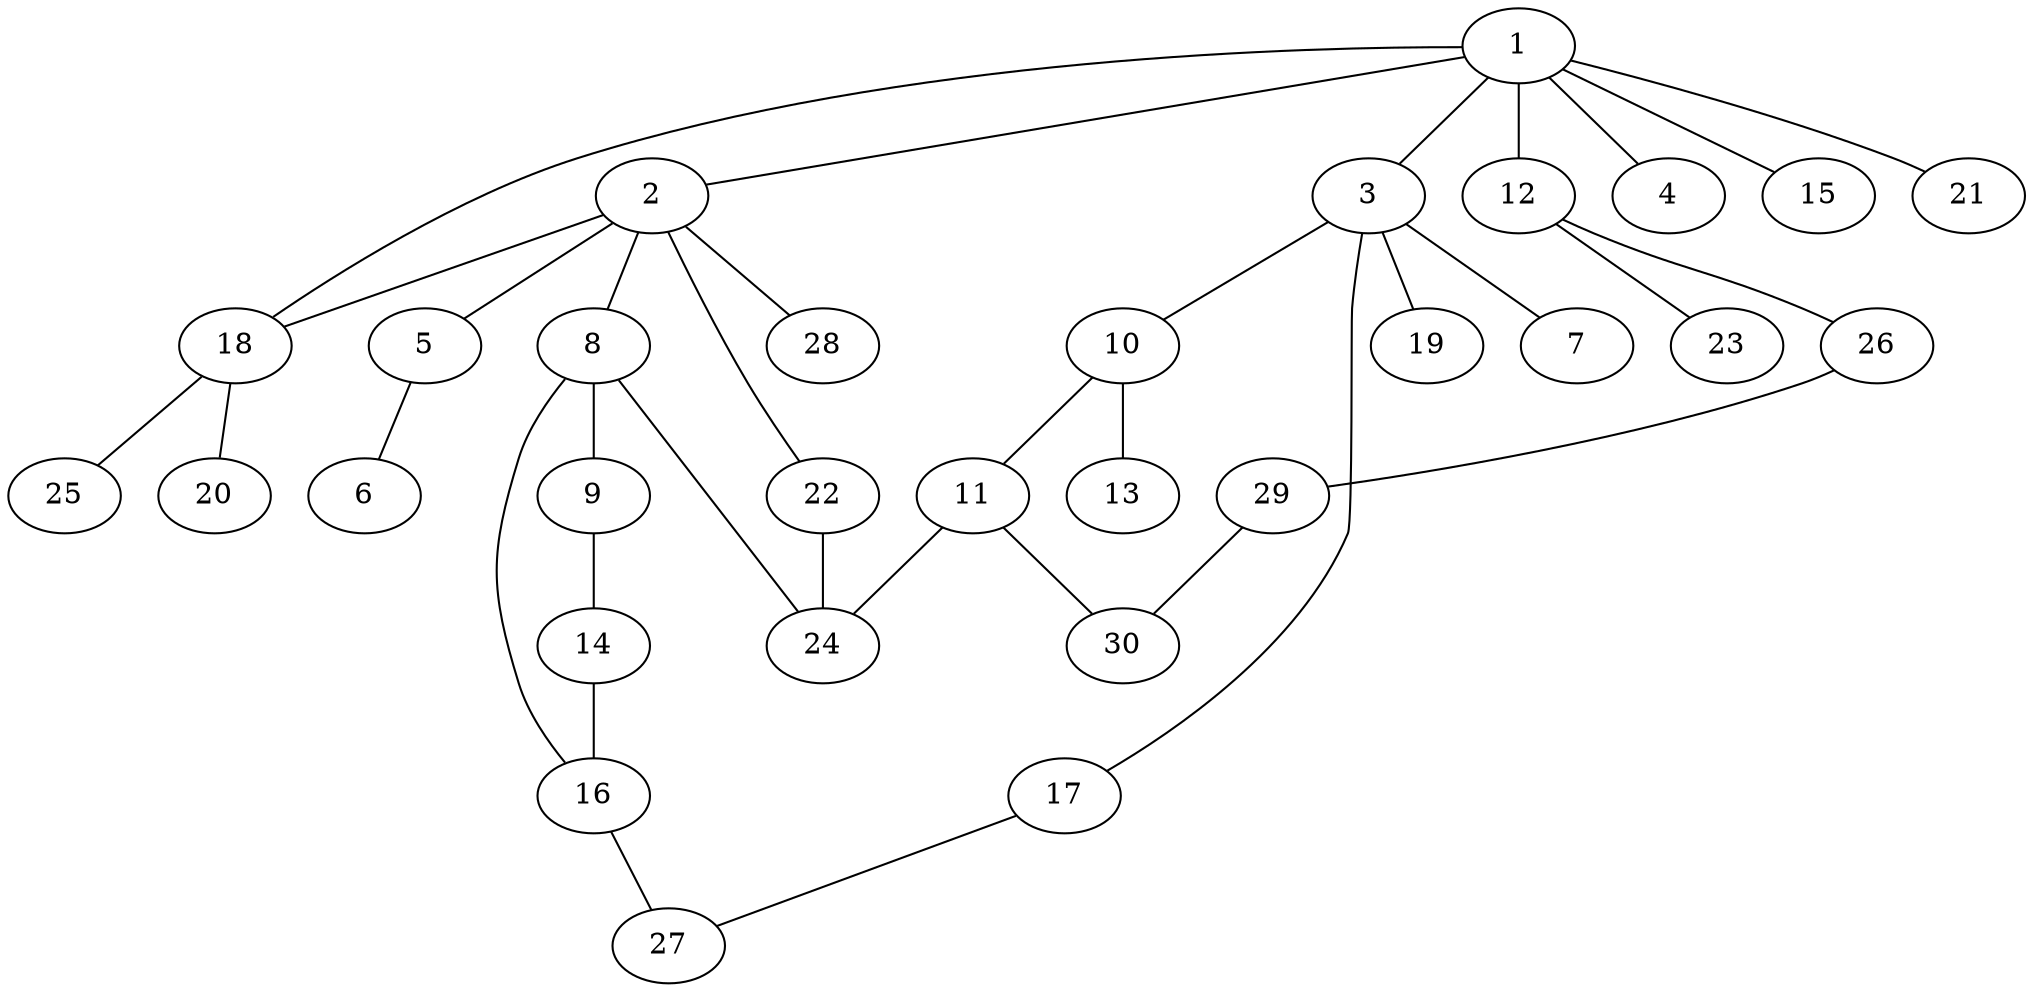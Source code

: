 graph graphname {1--2
1--3
1--4
1--12
1--15
1--18
1--21
2--5
2--8
2--18
2--22
2--28
3--7
3--10
3--17
3--19
5--6
8--9
8--16
8--24
9--14
10--11
10--13
11--24
11--30
12--23
12--26
14--16
16--27
17--27
18--20
18--25
22--24
26--29
29--30
}